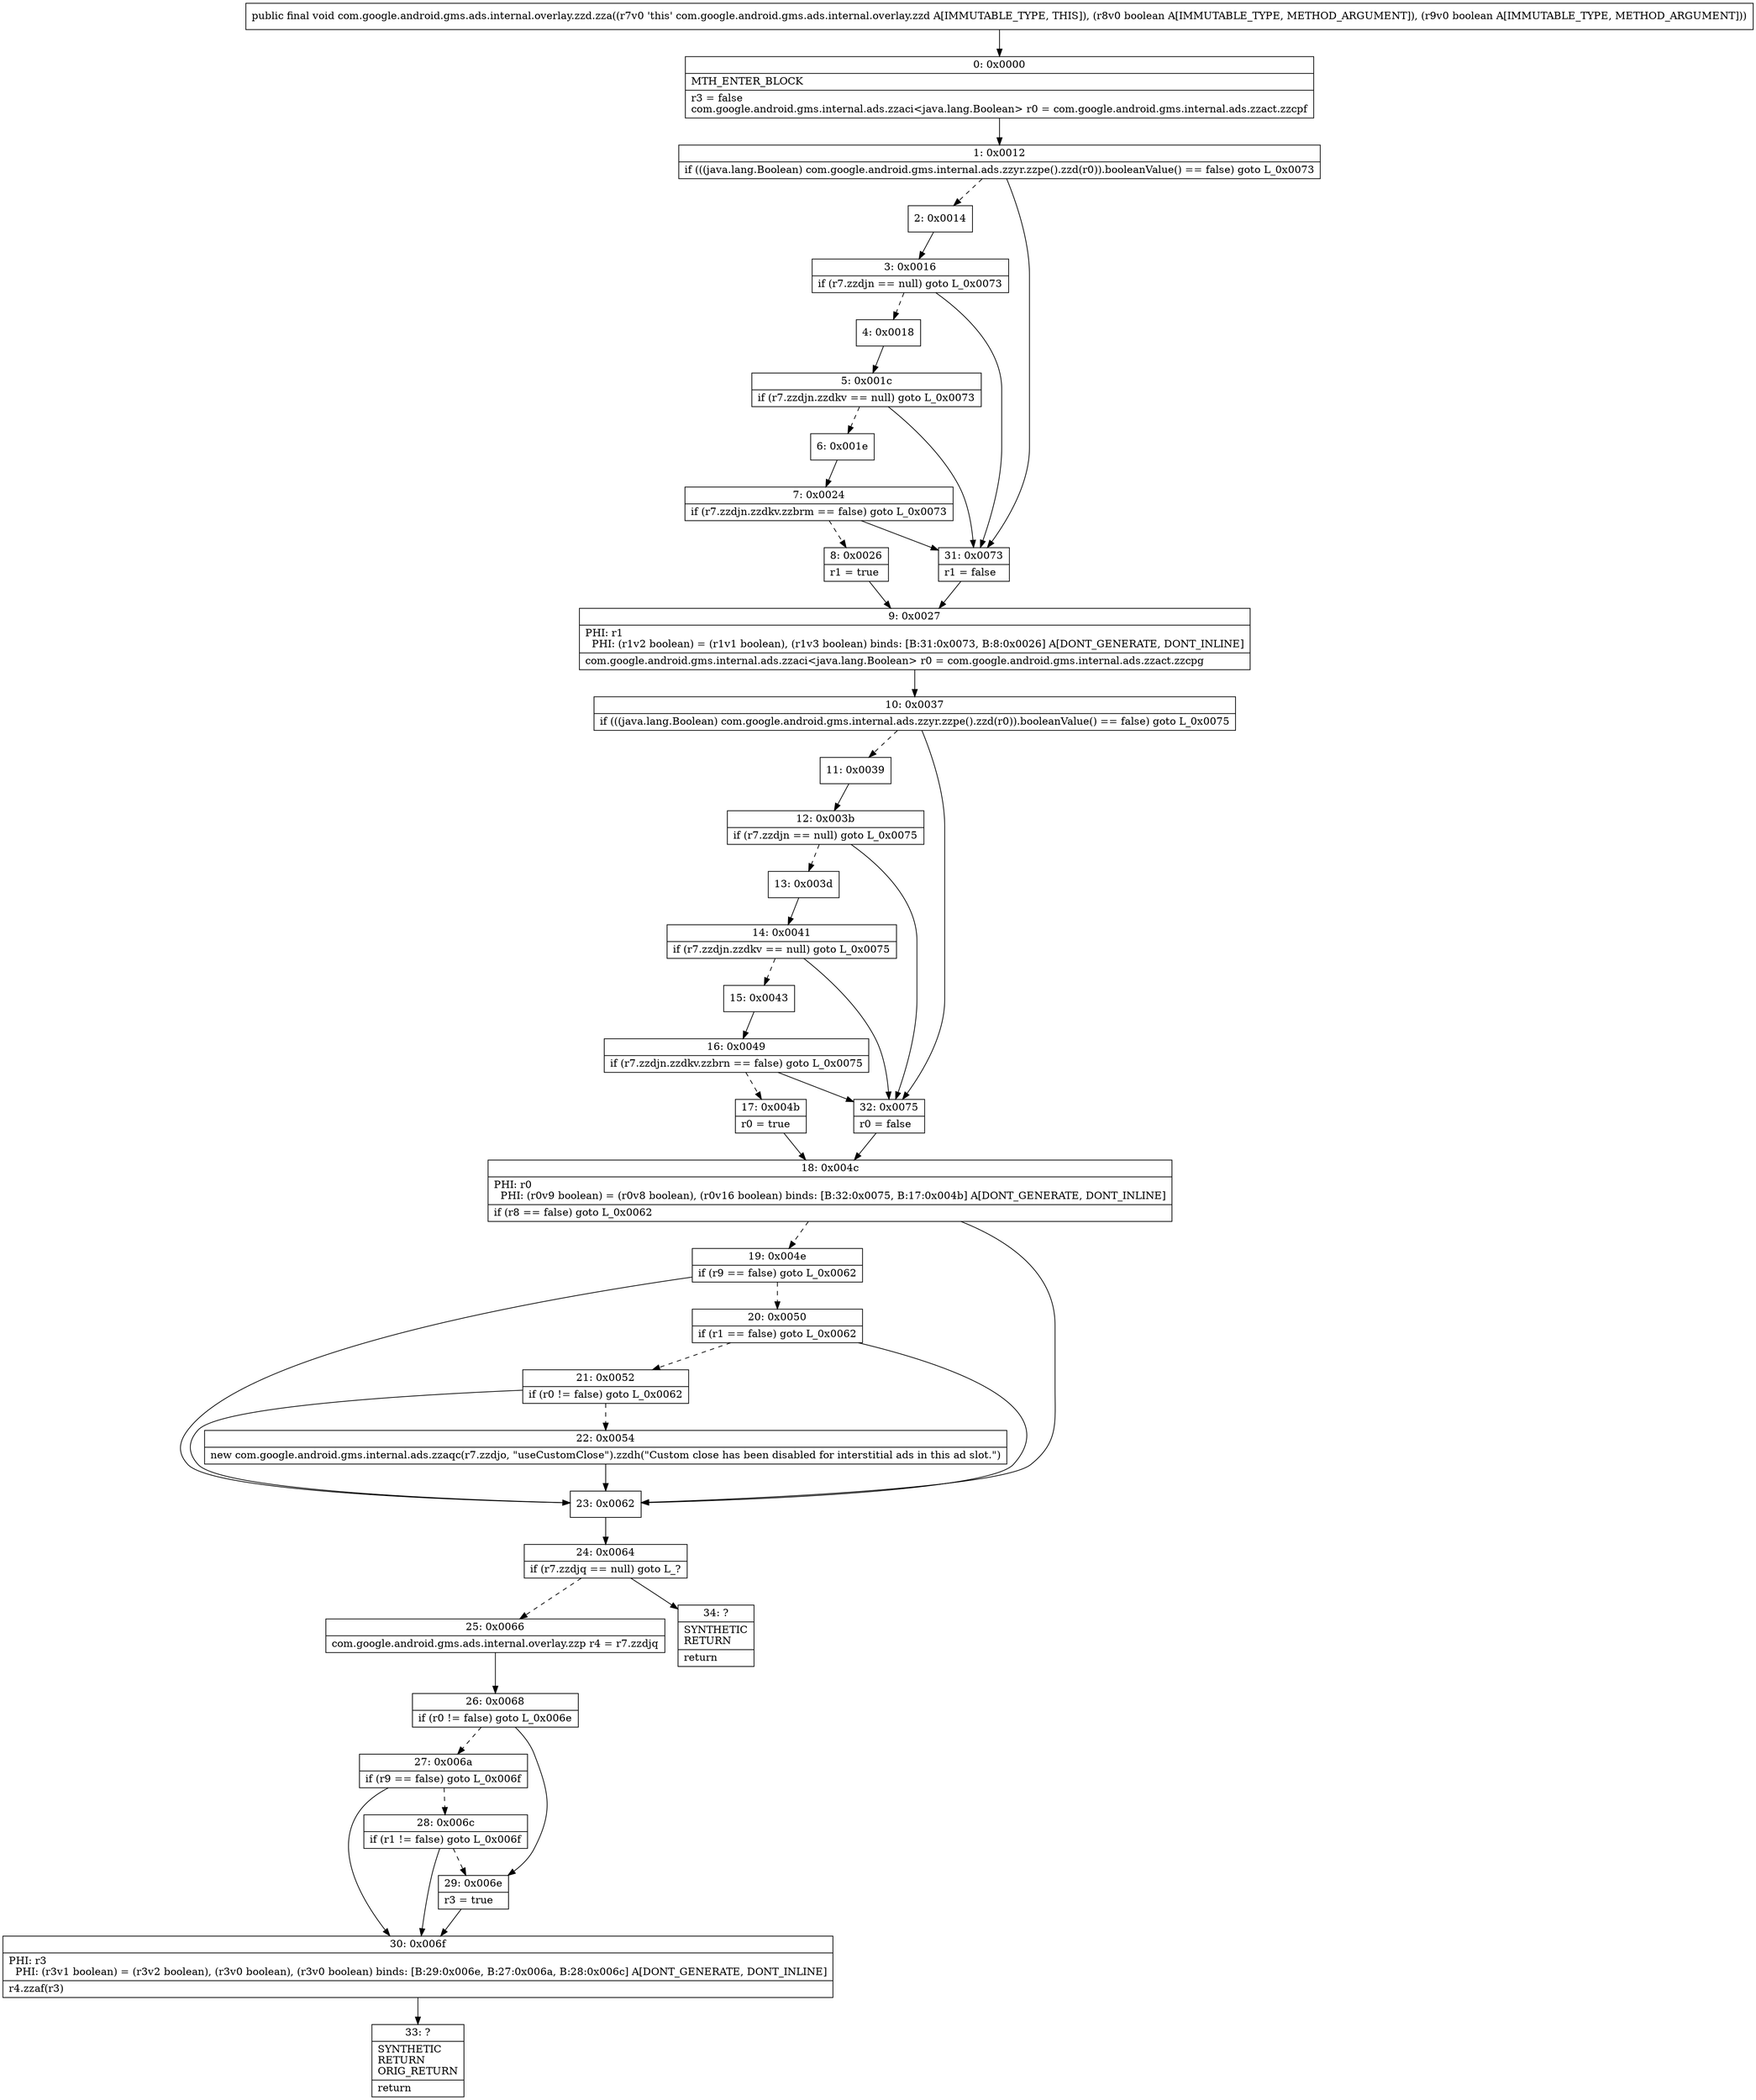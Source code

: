 digraph "CFG forcom.google.android.gms.ads.internal.overlay.zzd.zza(ZZ)V" {
Node_0 [shape=record,label="{0\:\ 0x0000|MTH_ENTER_BLOCK\l|r3 = false\lcom.google.android.gms.internal.ads.zzaci\<java.lang.Boolean\> r0 = com.google.android.gms.internal.ads.zzact.zzcpf\l}"];
Node_1 [shape=record,label="{1\:\ 0x0012|if (((java.lang.Boolean) com.google.android.gms.internal.ads.zzyr.zzpe().zzd(r0)).booleanValue() == false) goto L_0x0073\l}"];
Node_2 [shape=record,label="{2\:\ 0x0014}"];
Node_3 [shape=record,label="{3\:\ 0x0016|if (r7.zzdjn == null) goto L_0x0073\l}"];
Node_4 [shape=record,label="{4\:\ 0x0018}"];
Node_5 [shape=record,label="{5\:\ 0x001c|if (r7.zzdjn.zzdkv == null) goto L_0x0073\l}"];
Node_6 [shape=record,label="{6\:\ 0x001e}"];
Node_7 [shape=record,label="{7\:\ 0x0024|if (r7.zzdjn.zzdkv.zzbrm == false) goto L_0x0073\l}"];
Node_8 [shape=record,label="{8\:\ 0x0026|r1 = true\l}"];
Node_9 [shape=record,label="{9\:\ 0x0027|PHI: r1 \l  PHI: (r1v2 boolean) = (r1v1 boolean), (r1v3 boolean) binds: [B:31:0x0073, B:8:0x0026] A[DONT_GENERATE, DONT_INLINE]\l|com.google.android.gms.internal.ads.zzaci\<java.lang.Boolean\> r0 = com.google.android.gms.internal.ads.zzact.zzcpg\l}"];
Node_10 [shape=record,label="{10\:\ 0x0037|if (((java.lang.Boolean) com.google.android.gms.internal.ads.zzyr.zzpe().zzd(r0)).booleanValue() == false) goto L_0x0075\l}"];
Node_11 [shape=record,label="{11\:\ 0x0039}"];
Node_12 [shape=record,label="{12\:\ 0x003b|if (r7.zzdjn == null) goto L_0x0075\l}"];
Node_13 [shape=record,label="{13\:\ 0x003d}"];
Node_14 [shape=record,label="{14\:\ 0x0041|if (r7.zzdjn.zzdkv == null) goto L_0x0075\l}"];
Node_15 [shape=record,label="{15\:\ 0x0043}"];
Node_16 [shape=record,label="{16\:\ 0x0049|if (r7.zzdjn.zzdkv.zzbrn == false) goto L_0x0075\l}"];
Node_17 [shape=record,label="{17\:\ 0x004b|r0 = true\l}"];
Node_18 [shape=record,label="{18\:\ 0x004c|PHI: r0 \l  PHI: (r0v9 boolean) = (r0v8 boolean), (r0v16 boolean) binds: [B:32:0x0075, B:17:0x004b] A[DONT_GENERATE, DONT_INLINE]\l|if (r8 == false) goto L_0x0062\l}"];
Node_19 [shape=record,label="{19\:\ 0x004e|if (r9 == false) goto L_0x0062\l}"];
Node_20 [shape=record,label="{20\:\ 0x0050|if (r1 == false) goto L_0x0062\l}"];
Node_21 [shape=record,label="{21\:\ 0x0052|if (r0 != false) goto L_0x0062\l}"];
Node_22 [shape=record,label="{22\:\ 0x0054|new com.google.android.gms.internal.ads.zzaqc(r7.zzdjo, \"useCustomClose\").zzdh(\"Custom close has been disabled for interstitial ads in this ad slot.\")\l}"];
Node_23 [shape=record,label="{23\:\ 0x0062}"];
Node_24 [shape=record,label="{24\:\ 0x0064|if (r7.zzdjq == null) goto L_?\l}"];
Node_25 [shape=record,label="{25\:\ 0x0066|com.google.android.gms.ads.internal.overlay.zzp r4 = r7.zzdjq\l}"];
Node_26 [shape=record,label="{26\:\ 0x0068|if (r0 != false) goto L_0x006e\l}"];
Node_27 [shape=record,label="{27\:\ 0x006a|if (r9 == false) goto L_0x006f\l}"];
Node_28 [shape=record,label="{28\:\ 0x006c|if (r1 != false) goto L_0x006f\l}"];
Node_29 [shape=record,label="{29\:\ 0x006e|r3 = true\l}"];
Node_30 [shape=record,label="{30\:\ 0x006f|PHI: r3 \l  PHI: (r3v1 boolean) = (r3v2 boolean), (r3v0 boolean), (r3v0 boolean) binds: [B:29:0x006e, B:27:0x006a, B:28:0x006c] A[DONT_GENERATE, DONT_INLINE]\l|r4.zzaf(r3)\l}"];
Node_31 [shape=record,label="{31\:\ 0x0073|r1 = false\l}"];
Node_32 [shape=record,label="{32\:\ 0x0075|r0 = false\l}"];
Node_33 [shape=record,label="{33\:\ ?|SYNTHETIC\lRETURN\lORIG_RETURN\l|return\l}"];
Node_34 [shape=record,label="{34\:\ ?|SYNTHETIC\lRETURN\l|return\l}"];
MethodNode[shape=record,label="{public final void com.google.android.gms.ads.internal.overlay.zzd.zza((r7v0 'this' com.google.android.gms.ads.internal.overlay.zzd A[IMMUTABLE_TYPE, THIS]), (r8v0 boolean A[IMMUTABLE_TYPE, METHOD_ARGUMENT]), (r9v0 boolean A[IMMUTABLE_TYPE, METHOD_ARGUMENT])) }"];
MethodNode -> Node_0;
Node_0 -> Node_1;
Node_1 -> Node_2[style=dashed];
Node_1 -> Node_31;
Node_2 -> Node_3;
Node_3 -> Node_4[style=dashed];
Node_3 -> Node_31;
Node_4 -> Node_5;
Node_5 -> Node_6[style=dashed];
Node_5 -> Node_31;
Node_6 -> Node_7;
Node_7 -> Node_8[style=dashed];
Node_7 -> Node_31;
Node_8 -> Node_9;
Node_9 -> Node_10;
Node_10 -> Node_11[style=dashed];
Node_10 -> Node_32;
Node_11 -> Node_12;
Node_12 -> Node_13[style=dashed];
Node_12 -> Node_32;
Node_13 -> Node_14;
Node_14 -> Node_15[style=dashed];
Node_14 -> Node_32;
Node_15 -> Node_16;
Node_16 -> Node_17[style=dashed];
Node_16 -> Node_32;
Node_17 -> Node_18;
Node_18 -> Node_19[style=dashed];
Node_18 -> Node_23;
Node_19 -> Node_20[style=dashed];
Node_19 -> Node_23;
Node_20 -> Node_21[style=dashed];
Node_20 -> Node_23;
Node_21 -> Node_22[style=dashed];
Node_21 -> Node_23;
Node_22 -> Node_23;
Node_23 -> Node_24;
Node_24 -> Node_25[style=dashed];
Node_24 -> Node_34;
Node_25 -> Node_26;
Node_26 -> Node_27[style=dashed];
Node_26 -> Node_29;
Node_27 -> Node_28[style=dashed];
Node_27 -> Node_30;
Node_28 -> Node_29[style=dashed];
Node_28 -> Node_30;
Node_29 -> Node_30;
Node_30 -> Node_33;
Node_31 -> Node_9;
Node_32 -> Node_18;
}

